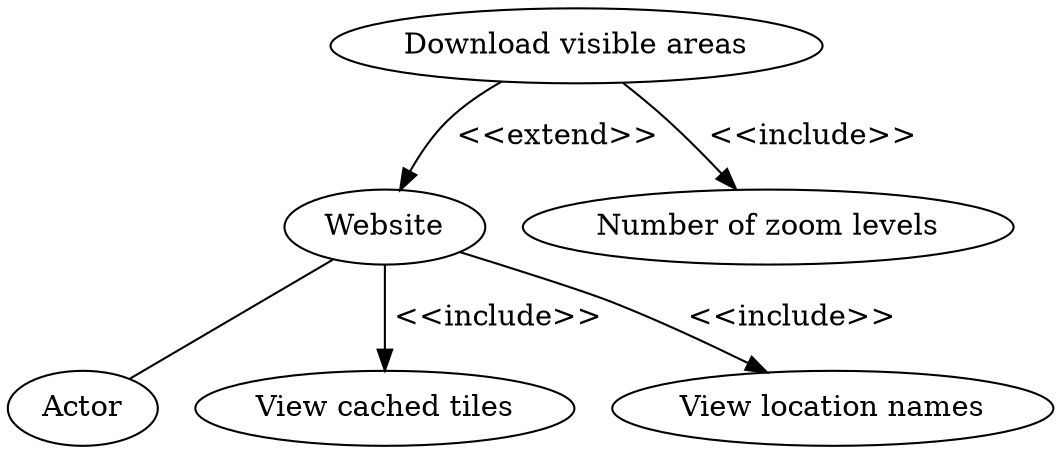 digraph {
	"Website" -> "Actor" [arrowhead=none]
	"Website" -> "View cached tiles" [label=" <<include>>"]
	"Download visible areas" -> "Number of zoom levels" [label=" <<include>>"]
	"Download visible areas" -> "Website" [label=" <<extend>>"]
	"Website" -> "View location names" [label=" <<include>>"]
}